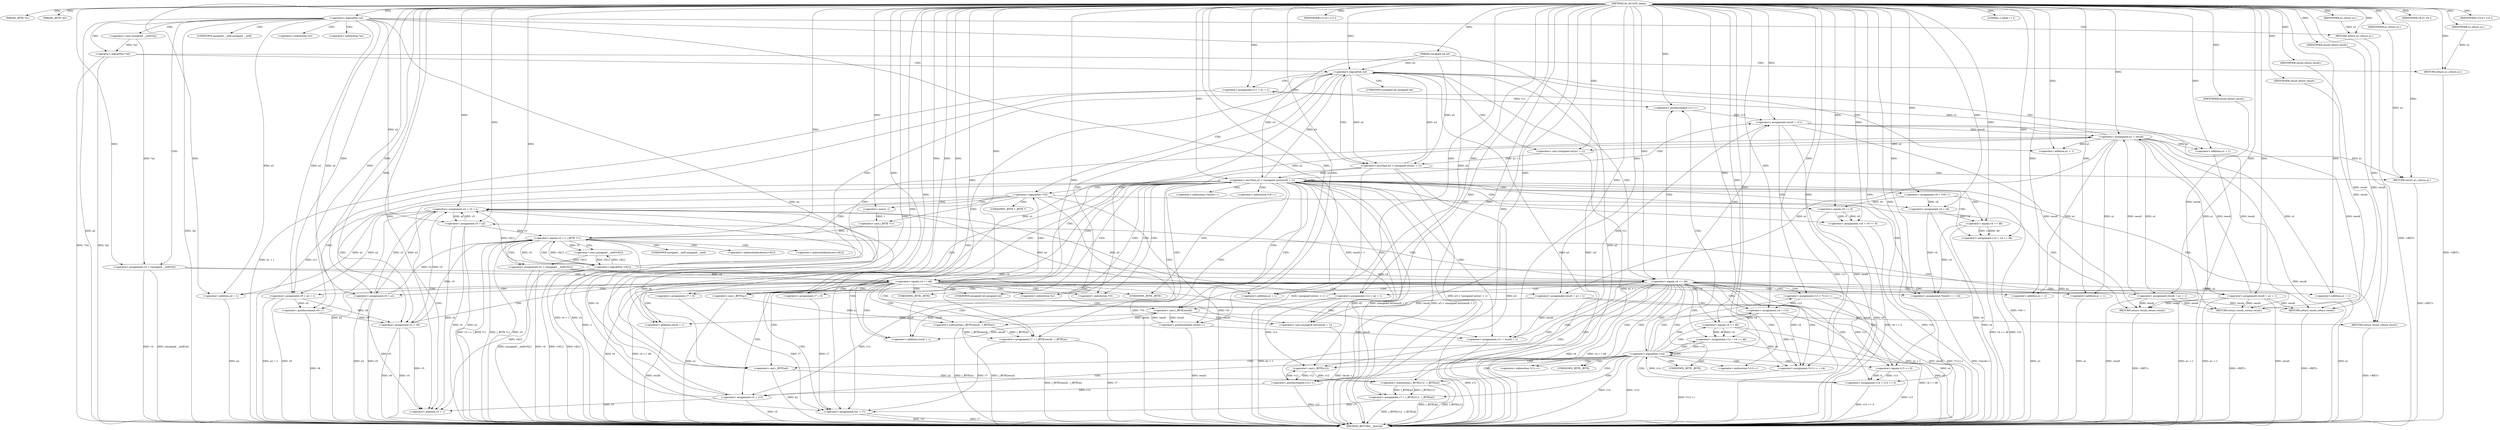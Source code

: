 digraph do_rfc1035_name {  
"1000112" [label = "(METHOD,do_rfc1035_name)" ]
"1000359" [label = "(METHOD_RETURN,__fastcall)" ]
"1000113" [label = "(PARAM,_BYTE *a1)" ]
"1000114" [label = "(PARAM,_BYTE *a2)" ]
"1000115" [label = "(PARAM,unsigned int a3)" ]
"1000129" [label = "(<operator>.logicalNot,!a2)" ]
"1000131" [label = "(RETURN,return a1;,return a1;)" ]
"1000132" [label = "(IDENTIFIER,a1,return a1;)" ]
"1000133" [label = "(<operator>.assignment,v4 = (unsigned __int8)*a2)" ]
"1000135" [label = "(<operator>.cast,(unsigned __int8)*a2)" ]
"1000140" [label = "(<operator>.logicalNot,!*a2)" ]
"1000143" [label = "(RETURN,return a1;,return a1;)" ]
"1000144" [label = "(IDENTIFIER,a1,return a1;)" ]
"1000146" [label = "(<operator>.logicalNot,!a3)" ]
"1000149" [label = "(<operator>.assignment,v11 = a1 + 1)" ]
"1000151" [label = "(<operator>.addition,a1 + 1)" ]
"1000155" [label = "(<operator>.equals,v4 == 46)" ]
"1000159" [label = "(<operator>.assignment,v5 = a2)" ]
"1000162" [label = "(<operator>.assignment,result = a1 + 1)" ]
"1000164" [label = "(<operator>.addition,a1 + 1)" ]
"1000167" [label = "(<operator>.assignment,v7 = 0)" ]
"1000172" [label = "(<operator>.assignment,v12 = a2 + 1)" ]
"1000174" [label = "(<operator>.addition,a2 + 1)" ]
"1000179" [label = "(<operator>.assignment,*v11++ = v4)" ]
"1000181" [label = "(<operator>.postIncrement,v11++)" ]
"1000184" [label = "(<operator>.assignment,v5 = v12)" ]
"1000187" [label = "(<operator>.assignment,v7 = (_BYTE)v12 - (_BYTE)a2)" ]
"1000189" [label = "(<operator>.subtraction,(_BYTE)v12 - (_BYTE)a2)" ]
"1000190" [label = "(<operator>.cast,(_BYTE)v12)" ]
"1000193" [label = "(<operator>.cast,(_BYTE)a2)" ]
"1000196" [label = "(<operator>.assignment,v13 = *v12++)" ]
"1000199" [label = "(<operator>.postIncrement,v12++)" ]
"1000201" [label = "(<operator>.assignment,v4 = v13)" ]
"1000204" [label = "(<operator>.assignment,v14 = v13 == 0)" ]
"1000206" [label = "(<operator>.equals,v13 == 0)" ]
"1000210" [label = "(IDENTIFIER,v13,if ( v13 ))" ]
"1000211" [label = "(<operator>.assignment,v14 = v4 == 46)" ]
"1000213" [label = "(<operator>.equals,v4 == 46)" ]
"1000216" [label = "(<operator>.logicalNot,!v14)" ]
"1000219" [label = "(<operator>.assignment,result = v11)" ]
"1000223" [label = "(<operator>.assignment,*a1 = v7)" ]
"1000228" [label = "(<operator>.logicalNot,!*v5)" ]
"1000231" [label = "(RETURN,return result;,return result;)" ]
"1000232" [label = "(IDENTIFIER,result,return result;)" ]
"1000233" [label = "(<operator>.assignment,a2 = v5 + 1)" ]
"1000235" [label = "(<operator>.addition,v5 + 1)" ]
"1000239" [label = "(<operator>.equals,v5 == (_BYTE *)-1)" ]
"1000241" [label = "(<operator>.cast,(_BYTE *)-1)" ]
"1000243" [label = "(<operator>.minus,-1)" ]
"1000245" [label = "(RETURN,return result;,return result;)" ]
"1000246" [label = "(IDENTIFIER,result,return result;)" ]
"1000247" [label = "(<operator>.assignment,v4 = (unsigned __int8)v5[1])" ]
"1000249" [label = "(<operator>.cast,(unsigned __int8)v5[1])" ]
"1000255" [label = "(<operator>.logicalNot,!v5[1])" ]
"1000259" [label = "(RETURN,return result;,return result;)" ]
"1000260" [label = "(IDENTIFIER,result,return result;)" ]
"1000261" [label = "(<operator>.assignment,a1 = result)" ]
"1000265" [label = "(<operator>.lessThan,a3 < (unsigned int)(a1 + 1))" ]
"1000267" [label = "(<operator>.cast,(unsigned int)(a1 + 1))" ]
"1000269" [label = "(<operator>.addition,a1 + 1)" ]
"1000272" [label = "(RETURN,return a1;,return a1;)" ]
"1000273" [label = "(IDENTIFIER,a1,return a1;)" ]
"1000275" [label = "(<operator>.equals,v4 == 46)" ]
"1000279" [label = "(<operator>.assignment,v5 = a2)" ]
"1000282" [label = "(<operator>.assignment,result = a1 + 1)" ]
"1000284" [label = "(<operator>.addition,a1 + 1)" ]
"1000287" [label = "(<operator>.assignment,v7 = 0)" ]
"1000291" [label = "(<operator>.assignment,v8 = a2 + 1)" ]
"1000293" [label = "(<operator>.addition,a2 + 1)" ]
"1000296" [label = "(<operator>.assignment,result = a1 + 1)" ]
"1000298" [label = "(<operator>.addition,a1 + 1)" ]
"1000302" [label = "(LITERAL,1,while ( 1 ))" ]
"1000304" [label = "(<operator>.assignment,v11 = result + 1)" ]
"1000306" [label = "(<operator>.addition,result + 1)" ]
"1000309" [label = "(<operator>.assignment,v5 = v8)" ]
"1000312" [label = "(<operator>.assignment,v7 = (_BYTE)result - (_BYTE)a1)" ]
"1000314" [label = "(<operator>.subtraction,(_BYTE)result - (_BYTE)a1)" ]
"1000315" [label = "(<operator>.cast,(_BYTE)result)" ]
"1000318" [label = "(<operator>.cast,(_BYTE)a1)" ]
"1000322" [label = "(<operator>.lessThan,a3 < (unsigned int)(result + 1))" ]
"1000324" [label = "(<operator>.cast,(unsigned int)(result + 1))" ]
"1000326" [label = "(<operator>.addition,result + 1)" ]
"1000329" [label = "(RETURN,return result;,return result;)" ]
"1000330" [label = "(IDENTIFIER,result,return result;)" ]
"1000331" [label = "(<operator>.assignment,*result++ = v4)" ]
"1000333" [label = "(<operator>.postIncrement,result++)" ]
"1000336" [label = "(<operator>.assignment,v9 = *v8++)" ]
"1000339" [label = "(<operator>.postIncrement,v8++)" ]
"1000341" [label = "(<operator>.assignment,v4 = v9)" ]
"1000344" [label = "(<operator>.assignment,v10 = v9 == 0)" ]
"1000346" [label = "(<operator>.equals,v9 == 0)" ]
"1000350" [label = "(IDENTIFIER,v9,if ( v9 ))" ]
"1000351" [label = "(<operator>.assignment,v10 = v4 == 46)" ]
"1000353" [label = "(<operator>.equals,v4 == 46)" ]
"1000357" [label = "(IDENTIFIER,v10,if ( v10 ))" ]
"1000136" [label = "(UNKNOWN,unsigned __int8,unsigned __int8)" ]
"1000137" [label = "(<operator>.indirection,*a2)" ]
"1000141" [label = "(<operator>.indirection,*a2)" ]
"1000180" [label = "(<operator>.indirection,*v11++)" ]
"1000191" [label = "(UNKNOWN,_BYTE,_BYTE)" ]
"1000194" [label = "(UNKNOWN,_BYTE,_BYTE)" ]
"1000198" [label = "(<operator>.indirection,*v12++)" ]
"1000224" [label = "(<operator>.indirection,*a1)" ]
"1000229" [label = "(<operator>.indirection,*v5)" ]
"1000242" [label = "(UNKNOWN,_BYTE *,_BYTE *)" ]
"1000250" [label = "(UNKNOWN,unsigned __int8,unsigned __int8)" ]
"1000251" [label = "(<operator>.indirectIndexAccess,v5[1])" ]
"1000256" [label = "(<operator>.indirectIndexAccess,v5[1])" ]
"1000268" [label = "(UNKNOWN,unsigned int,unsigned int)" ]
"1000316" [label = "(UNKNOWN,_BYTE,_BYTE)" ]
"1000319" [label = "(UNKNOWN,_BYTE,_BYTE)" ]
"1000325" [label = "(UNKNOWN,unsigned int,unsigned int)" ]
"1000332" [label = "(<operator>.indirection,*result++)" ]
"1000338" [label = "(<operator>.indirection,*v8++)" ]
  "1000259" -> "1000359"  [ label = "DDG: <RET>"] 
  "1000131" -> "1000359"  [ label = "DDG: <RET>"] 
  "1000231" -> "1000359"  [ label = "DDG: <RET>"] 
  "1000329" -> "1000359"  [ label = "DDG: <RET>"] 
  "1000143" -> "1000359"  [ label = "DDG: <RET>"] 
  "1000213" -> "1000359"  [ label = "DDG: v4"] 
  "1000314" -> "1000359"  [ label = "DDG: (_BYTE)result"] 
  "1000326" -> "1000359"  [ label = "DDG: result"] 
  "1000293" -> "1000359"  [ label = "DDG: a2"] 
  "1000162" -> "1000359"  [ label = "DDG: a1 + 1"] 
  "1000241" -> "1000359"  [ label = "DDG: -1"] 
  "1000159" -> "1000359"  [ label = "DDG: a2"] 
  "1000265" -> "1000359"  [ label = "DDG: (unsigned int)(a1 + 1)"] 
  "1000341" -> "1000359"  [ label = "DDG: v4"] 
  "1000199" -> "1000359"  [ label = "DDG: v12"] 
  "1000322" -> "1000359"  [ label = "DDG: a3 < (unsigned int)(result + 1)"] 
  "1000162" -> "1000359"  [ label = "DDG: result"] 
  "1000351" -> "1000359"  [ label = "DDG: v10"] 
  "1000187" -> "1000359"  [ label = "DDG: (_BYTE)v12 - (_BYTE)a2"] 
  "1000239" -> "1000359"  [ label = "DDG: v5 == (_BYTE *)-1"] 
  "1000351" -> "1000359"  [ label = "DDG: v4 == 46"] 
  "1000172" -> "1000359"  [ label = "DDG: a2 + 1"] 
  "1000267" -> "1000359"  [ label = "DDG: a1 + 1"] 
  "1000265" -> "1000359"  [ label = "DDG: a3 < (unsigned int)(a1 + 1)"] 
  "1000211" -> "1000359"  [ label = "DDG: v4 == 46"] 
  "1000333" -> "1000359"  [ label = "DDG: result"] 
  "1000322" -> "1000359"  [ label = "DDG: a3"] 
  "1000312" -> "1000359"  [ label = "DDG: v7"] 
  "1000216" -> "1000359"  [ label = "DDG: v14"] 
  "1000228" -> "1000359"  [ label = "DDG: *v5"] 
  "1000219" -> "1000359"  [ label = "DDG: v11"] 
  "1000151" -> "1000359"  [ label = "DDG: a1"] 
  "1000233" -> "1000359"  [ label = "DDG: a2"] 
  "1000255" -> "1000359"  [ label = "DDG: v5[1]"] 
  "1000133" -> "1000359"  [ label = "DDG: v4"] 
  "1000296" -> "1000359"  [ label = "DDG: a1 + 1"] 
  "1000129" -> "1000359"  [ label = "DDG: a2"] 
  "1000318" -> "1000359"  [ label = "DDG: a1"] 
  "1000282" -> "1000359"  [ label = "DDG: result"] 
  "1000219" -> "1000359"  [ label = "DDG: result"] 
  "1000269" -> "1000359"  [ label = "DDG: a1"] 
  "1000265" -> "1000359"  [ label = "DDG: a3"] 
  "1000223" -> "1000359"  [ label = "DDG: v7"] 
  "1000239" -> "1000359"  [ label = "DDG: (_BYTE *)-1"] 
  "1000291" -> "1000359"  [ label = "DDG: v8"] 
  "1000223" -> "1000359"  [ label = "DDG: *a1"] 
  "1000149" -> "1000359"  [ label = "DDG: v11"] 
  "1000179" -> "1000359"  [ label = "DDG: *v11++"] 
  "1000344" -> "1000359"  [ label = "DDG: v10"] 
  "1000309" -> "1000359"  [ label = "DDG: v5"] 
  "1000146" -> "1000359"  [ label = "DDG: a3"] 
  "1000155" -> "1000359"  [ label = "DDG: v4 == 46"] 
  "1000189" -> "1000359"  [ label = "DDG: (_BYTE)v12"] 
  "1000115" -> "1000359"  [ label = "DDG: a3"] 
  "1000261" -> "1000359"  [ label = "DDG: result"] 
  "1000344" -> "1000359"  [ label = "DDG: v9 == 0"] 
  "1000291" -> "1000359"  [ label = "DDG: a2 + 1"] 
  "1000255" -> "1000359"  [ label = "DDG: !v5[1]"] 
  "1000184" -> "1000359"  [ label = "DDG: v5"] 
  "1000206" -> "1000359"  [ label = "DDG: v13"] 
  "1000189" -> "1000359"  [ label = "DDG: (_BYTE)a2"] 
  "1000312" -> "1000359"  [ label = "DDG: (_BYTE)result - (_BYTE)a1"] 
  "1000275" -> "1000359"  [ label = "DDG: v4 == 46"] 
  "1000247" -> "1000359"  [ label = "DDG: (unsigned __int8)v5[1]"] 
  "1000247" -> "1000359"  [ label = "DDG: v4"] 
  "1000309" -> "1000359"  [ label = "DDG: v8"] 
  "1000196" -> "1000359"  [ label = "DDG: *v12++"] 
  "1000331" -> "1000359"  [ label = "DDG: *result++"] 
  "1000279" -> "1000359"  [ label = "DDG: a2"] 
  "1000133" -> "1000359"  [ label = "DDG: (unsigned __int8)*a2"] 
  "1000140" -> "1000359"  [ label = "DDG: *a2"] 
  "1000279" -> "1000359"  [ label = "DDG: v5"] 
  "1000155" -> "1000359"  [ label = "DDG: v4"] 
  "1000204" -> "1000359"  [ label = "DDG: v13 == 0"] 
  "1000228" -> "1000359"  [ label = "DDG: !*v5"] 
  "1000298" -> "1000359"  [ label = "DDG: a1"] 
  "1000353" -> "1000359"  [ label = "DDG: v4"] 
  "1000346" -> "1000359"  [ label = "DDG: v9"] 
  "1000140" -> "1000359"  [ label = "DDG: !*a2"] 
  "1000216" -> "1000359"  [ label = "DDG: !v14"] 
  "1000304" -> "1000359"  [ label = "DDG: v11"] 
  "1000129" -> "1000359"  [ label = "DDG: !a2"] 
  "1000282" -> "1000359"  [ label = "DDG: a1 + 1"] 
  "1000159" -> "1000359"  [ label = "DDG: v5"] 
  "1000339" -> "1000359"  [ label = "DDG: v8"] 
  "1000193" -> "1000359"  [ label = "DDG: a2"] 
  "1000314" -> "1000359"  [ label = "DDG: (_BYTE)a1"] 
  "1000324" -> "1000359"  [ label = "DDG: result + 1"] 
  "1000275" -> "1000359"  [ label = "DDG: v4"] 
  "1000201" -> "1000359"  [ label = "DDG: v4"] 
  "1000296" -> "1000359"  [ label = "DDG: result"] 
  "1000146" -> "1000359"  [ label = "DDG: !a3"] 
  "1000239" -> "1000359"  [ label = "DDG: v5"] 
  "1000322" -> "1000359"  [ label = "DDG: (unsigned int)(result + 1)"] 
  "1000336" -> "1000359"  [ label = "DDG: *v8++"] 
  "1000164" -> "1000359"  [ label = "DDG: a1"] 
  "1000149" -> "1000359"  [ label = "DDG: a1 + 1"] 
  "1000233" -> "1000359"  [ label = "DDG: v5 + 1"] 
  "1000284" -> "1000359"  [ label = "DDG: a1"] 
  "1000272" -> "1000359"  [ label = "DDG: <RET>"] 
  "1000245" -> "1000359"  [ label = "DDG: <RET>"] 
  "1000112" -> "1000113"  [ label = "DDG: "] 
  "1000112" -> "1000114"  [ label = "DDG: "] 
  "1000112" -> "1000115"  [ label = "DDG: "] 
  "1000112" -> "1000129"  [ label = "DDG: "] 
  "1000132" -> "1000131"  [ label = "DDG: a1"] 
  "1000112" -> "1000131"  [ label = "DDG: "] 
  "1000112" -> "1000132"  [ label = "DDG: "] 
  "1000135" -> "1000133"  [ label = "DDG: *a2"] 
  "1000112" -> "1000133"  [ label = "DDG: "] 
  "1000135" -> "1000140"  [ label = "DDG: *a2"] 
  "1000144" -> "1000143"  [ label = "DDG: a1"] 
  "1000112" -> "1000143"  [ label = "DDG: "] 
  "1000112" -> "1000144"  [ label = "DDG: "] 
  "1000322" -> "1000146"  [ label = "DDG: a3"] 
  "1000265" -> "1000146"  [ label = "DDG: a3"] 
  "1000115" -> "1000146"  [ label = "DDG: a3"] 
  "1000112" -> "1000146"  [ label = "DDG: "] 
  "1000261" -> "1000149"  [ label = "DDG: a1"] 
  "1000112" -> "1000149"  [ label = "DDG: "] 
  "1000261" -> "1000151"  [ label = "DDG: a1"] 
  "1000112" -> "1000151"  [ label = "DDG: "] 
  "1000133" -> "1000155"  [ label = "DDG: v4"] 
  "1000247" -> "1000155"  [ label = "DDG: v4"] 
  "1000112" -> "1000155"  [ label = "DDG: "] 
  "1000233" -> "1000159"  [ label = "DDG: a2"] 
  "1000129" -> "1000159"  [ label = "DDG: a2"] 
  "1000112" -> "1000159"  [ label = "DDG: "] 
  "1000112" -> "1000162"  [ label = "DDG: "] 
  "1000261" -> "1000162"  [ label = "DDG: a1"] 
  "1000112" -> "1000164"  [ label = "DDG: "] 
  "1000261" -> "1000164"  [ label = "DDG: a1"] 
  "1000112" -> "1000167"  [ label = "DDG: "] 
  "1000233" -> "1000172"  [ label = "DDG: a2"] 
  "1000129" -> "1000172"  [ label = "DDG: a2"] 
  "1000112" -> "1000172"  [ label = "DDG: "] 
  "1000233" -> "1000174"  [ label = "DDG: a2"] 
  "1000129" -> "1000174"  [ label = "DDG: a2"] 
  "1000112" -> "1000174"  [ label = "DDG: "] 
  "1000213" -> "1000179"  [ label = "DDG: v4"] 
  "1000155" -> "1000179"  [ label = "DDG: v4"] 
  "1000201" -> "1000179"  [ label = "DDG: v4"] 
  "1000112" -> "1000179"  [ label = "DDG: "] 
  "1000149" -> "1000181"  [ label = "DDG: v11"] 
  "1000112" -> "1000181"  [ label = "DDG: "] 
  "1000199" -> "1000184"  [ label = "DDG: v12"] 
  "1000172" -> "1000184"  [ label = "DDG: v12"] 
  "1000112" -> "1000184"  [ label = "DDG: "] 
  "1000189" -> "1000187"  [ label = "DDG: (_BYTE)v12"] 
  "1000189" -> "1000187"  [ label = "DDG: (_BYTE)a2"] 
  "1000112" -> "1000187"  [ label = "DDG: "] 
  "1000190" -> "1000189"  [ label = "DDG: v12"] 
  "1000112" -> "1000190"  [ label = "DDG: "] 
  "1000199" -> "1000190"  [ label = "DDG: v12"] 
  "1000172" -> "1000190"  [ label = "DDG: v12"] 
  "1000193" -> "1000189"  [ label = "DDG: a2"] 
  "1000112" -> "1000193"  [ label = "DDG: "] 
  "1000233" -> "1000193"  [ label = "DDG: a2"] 
  "1000129" -> "1000193"  [ label = "DDG: a2"] 
  "1000112" -> "1000196"  [ label = "DDG: "] 
  "1000190" -> "1000199"  [ label = "DDG: v12"] 
  "1000112" -> "1000199"  [ label = "DDG: "] 
  "1000196" -> "1000201"  [ label = "DDG: v13"] 
  "1000112" -> "1000201"  [ label = "DDG: "] 
  "1000206" -> "1000204"  [ label = "DDG: v13"] 
  "1000206" -> "1000204"  [ label = "DDG: 0"] 
  "1000112" -> "1000204"  [ label = "DDG: "] 
  "1000112" -> "1000206"  [ label = "DDG: "] 
  "1000196" -> "1000206"  [ label = "DDG: v13"] 
  "1000112" -> "1000210"  [ label = "DDG: "] 
  "1000213" -> "1000211"  [ label = "DDG: v4"] 
  "1000213" -> "1000211"  [ label = "DDG: 46"] 
  "1000112" -> "1000211"  [ label = "DDG: "] 
  "1000201" -> "1000213"  [ label = "DDG: v4"] 
  "1000112" -> "1000213"  [ label = "DDG: "] 
  "1000211" -> "1000216"  [ label = "DDG: v14"] 
  "1000204" -> "1000216"  [ label = "DDG: v14"] 
  "1000112" -> "1000216"  [ label = "DDG: "] 
  "1000181" -> "1000219"  [ label = "DDG: v11"] 
  "1000304" -> "1000219"  [ label = "DDG: v11"] 
  "1000112" -> "1000219"  [ label = "DDG: "] 
  "1000312" -> "1000223"  [ label = "DDG: v7"] 
  "1000287" -> "1000223"  [ label = "DDG: v7"] 
  "1000187" -> "1000223"  [ label = "DDG: v7"] 
  "1000167" -> "1000223"  [ label = "DDG: v7"] 
  "1000112" -> "1000223"  [ label = "DDG: "] 
  "1000232" -> "1000231"  [ label = "DDG: result"] 
  "1000162" -> "1000231"  [ label = "DDG: result"] 
  "1000282" -> "1000231"  [ label = "DDG: result"] 
  "1000219" -> "1000231"  [ label = "DDG: result"] 
  "1000112" -> "1000232"  [ label = "DDG: "] 
  "1000255" -> "1000233"  [ label = "DDG: v5[1]"] 
  "1000309" -> "1000233"  [ label = "DDG: v5"] 
  "1000184" -> "1000233"  [ label = "DDG: v5"] 
  "1000279" -> "1000233"  [ label = "DDG: v5"] 
  "1000159" -> "1000233"  [ label = "DDG: v5"] 
  "1000112" -> "1000233"  [ label = "DDG: "] 
  "1000255" -> "1000235"  [ label = "DDG: v5[1]"] 
  "1000309" -> "1000235"  [ label = "DDG: v5"] 
  "1000184" -> "1000235"  [ label = "DDG: v5"] 
  "1000279" -> "1000235"  [ label = "DDG: v5"] 
  "1000159" -> "1000235"  [ label = "DDG: v5"] 
  "1000112" -> "1000235"  [ label = "DDG: "] 
  "1000255" -> "1000239"  [ label = "DDG: v5[1]"] 
  "1000112" -> "1000239"  [ label = "DDG: "] 
  "1000309" -> "1000239"  [ label = "DDG: v5"] 
  "1000184" -> "1000239"  [ label = "DDG: v5"] 
  "1000279" -> "1000239"  [ label = "DDG: v5"] 
  "1000159" -> "1000239"  [ label = "DDG: v5"] 
  "1000241" -> "1000239"  [ label = "DDG: -1"] 
  "1000243" -> "1000241"  [ label = "DDG: 1"] 
  "1000112" -> "1000243"  [ label = "DDG: "] 
  "1000246" -> "1000245"  [ label = "DDG: result"] 
  "1000162" -> "1000245"  [ label = "DDG: result"] 
  "1000282" -> "1000245"  [ label = "DDG: result"] 
  "1000219" -> "1000245"  [ label = "DDG: result"] 
  "1000112" -> "1000246"  [ label = "DDG: "] 
  "1000249" -> "1000247"  [ label = "DDG: v5[1]"] 
  "1000112" -> "1000247"  [ label = "DDG: "] 
  "1000255" -> "1000249"  [ label = "DDG: v5[1]"] 
  "1000239" -> "1000249"  [ label = "DDG: v5"] 
  "1000239" -> "1000255"  [ label = "DDG: v5"] 
  "1000249" -> "1000255"  [ label = "DDG: v5[1]"] 
  "1000260" -> "1000259"  [ label = "DDG: result"] 
  "1000162" -> "1000259"  [ label = "DDG: result"] 
  "1000282" -> "1000259"  [ label = "DDG: result"] 
  "1000219" -> "1000259"  [ label = "DDG: result"] 
  "1000112" -> "1000260"  [ label = "DDG: "] 
  "1000162" -> "1000261"  [ label = "DDG: result"] 
  "1000282" -> "1000261"  [ label = "DDG: result"] 
  "1000219" -> "1000261"  [ label = "DDG: result"] 
  "1000112" -> "1000261"  [ label = "DDG: "] 
  "1000146" -> "1000265"  [ label = "DDG: a3"] 
  "1000115" -> "1000265"  [ label = "DDG: a3"] 
  "1000112" -> "1000265"  [ label = "DDG: "] 
  "1000267" -> "1000265"  [ label = "DDG: a1 + 1"] 
  "1000261" -> "1000267"  [ label = "DDG: a1"] 
  "1000112" -> "1000267"  [ label = "DDG: "] 
  "1000261" -> "1000269"  [ label = "DDG: a1"] 
  "1000112" -> "1000269"  [ label = "DDG: "] 
  "1000273" -> "1000272"  [ label = "DDG: a1"] 
  "1000261" -> "1000272"  [ label = "DDG: a1"] 
  "1000112" -> "1000272"  [ label = "DDG: "] 
  "1000112" -> "1000273"  [ label = "DDG: "] 
  "1000133" -> "1000275"  [ label = "DDG: v4"] 
  "1000247" -> "1000275"  [ label = "DDG: v4"] 
  "1000112" -> "1000275"  [ label = "DDG: "] 
  "1000233" -> "1000279"  [ label = "DDG: a2"] 
  "1000129" -> "1000279"  [ label = "DDG: a2"] 
  "1000112" -> "1000279"  [ label = "DDG: "] 
  "1000112" -> "1000282"  [ label = "DDG: "] 
  "1000261" -> "1000282"  [ label = "DDG: a1"] 
  "1000112" -> "1000284"  [ label = "DDG: "] 
  "1000261" -> "1000284"  [ label = "DDG: a1"] 
  "1000112" -> "1000287"  [ label = "DDG: "] 
  "1000233" -> "1000291"  [ label = "DDG: a2"] 
  "1000129" -> "1000291"  [ label = "DDG: a2"] 
  "1000112" -> "1000291"  [ label = "DDG: "] 
  "1000233" -> "1000293"  [ label = "DDG: a2"] 
  "1000129" -> "1000293"  [ label = "DDG: a2"] 
  "1000112" -> "1000293"  [ label = "DDG: "] 
  "1000112" -> "1000296"  [ label = "DDG: "] 
  "1000261" -> "1000296"  [ label = "DDG: a1"] 
  "1000112" -> "1000298"  [ label = "DDG: "] 
  "1000261" -> "1000298"  [ label = "DDG: a1"] 
  "1000112" -> "1000302"  [ label = "DDG: "] 
  "1000333" -> "1000304"  [ label = "DDG: result"] 
  "1000296" -> "1000304"  [ label = "DDG: result"] 
  "1000112" -> "1000304"  [ label = "DDG: "] 
  "1000333" -> "1000306"  [ label = "DDG: result"] 
  "1000296" -> "1000306"  [ label = "DDG: result"] 
  "1000112" -> "1000306"  [ label = "DDG: "] 
  "1000291" -> "1000309"  [ label = "DDG: v8"] 
  "1000339" -> "1000309"  [ label = "DDG: v8"] 
  "1000112" -> "1000309"  [ label = "DDG: "] 
  "1000314" -> "1000312"  [ label = "DDG: (_BYTE)result"] 
  "1000314" -> "1000312"  [ label = "DDG: (_BYTE)a1"] 
  "1000112" -> "1000312"  [ label = "DDG: "] 
  "1000315" -> "1000314"  [ label = "DDG: result"] 
  "1000112" -> "1000315"  [ label = "DDG: "] 
  "1000333" -> "1000315"  [ label = "DDG: result"] 
  "1000296" -> "1000315"  [ label = "DDG: result"] 
  "1000318" -> "1000314"  [ label = "DDG: a1"] 
  "1000112" -> "1000318"  [ label = "DDG: "] 
  "1000261" -> "1000318"  [ label = "DDG: a1"] 
  "1000265" -> "1000322"  [ label = "DDG: a3"] 
  "1000115" -> "1000322"  [ label = "DDG: a3"] 
  "1000112" -> "1000322"  [ label = "DDG: "] 
  "1000324" -> "1000322"  [ label = "DDG: result + 1"] 
  "1000315" -> "1000324"  [ label = "DDG: result"] 
  "1000112" -> "1000324"  [ label = "DDG: "] 
  "1000315" -> "1000326"  [ label = "DDG: result"] 
  "1000112" -> "1000326"  [ label = "DDG: "] 
  "1000330" -> "1000329"  [ label = "DDG: result"] 
  "1000315" -> "1000329"  [ label = "DDG: result"] 
  "1000112" -> "1000329"  [ label = "DDG: "] 
  "1000112" -> "1000330"  [ label = "DDG: "] 
  "1000341" -> "1000331"  [ label = "DDG: v4"] 
  "1000353" -> "1000331"  [ label = "DDG: v4"] 
  "1000275" -> "1000331"  [ label = "DDG: v4"] 
  "1000112" -> "1000331"  [ label = "DDG: "] 
  "1000112" -> "1000333"  [ label = "DDG: "] 
  "1000315" -> "1000333"  [ label = "DDG: result"] 
  "1000112" -> "1000336"  [ label = "DDG: "] 
  "1000112" -> "1000339"  [ label = "DDG: "] 
  "1000291" -> "1000339"  [ label = "DDG: v8"] 
  "1000336" -> "1000341"  [ label = "DDG: v9"] 
  "1000112" -> "1000341"  [ label = "DDG: "] 
  "1000346" -> "1000344"  [ label = "DDG: v9"] 
  "1000346" -> "1000344"  [ label = "DDG: 0"] 
  "1000112" -> "1000344"  [ label = "DDG: "] 
  "1000112" -> "1000346"  [ label = "DDG: "] 
  "1000336" -> "1000346"  [ label = "DDG: v9"] 
  "1000112" -> "1000350"  [ label = "DDG: "] 
  "1000353" -> "1000351"  [ label = "DDG: v4"] 
  "1000353" -> "1000351"  [ label = "DDG: 46"] 
  "1000112" -> "1000351"  [ label = "DDG: "] 
  "1000341" -> "1000353"  [ label = "DDG: v4"] 
  "1000112" -> "1000353"  [ label = "DDG: "] 
  "1000112" -> "1000357"  [ label = "DDG: "] 
  "1000129" -> "1000141"  [ label = "CDG: "] 
  "1000129" -> "1000140"  [ label = "CDG: "] 
  "1000129" -> "1000137"  [ label = "CDG: "] 
  "1000129" -> "1000136"  [ label = "CDG: "] 
  "1000129" -> "1000135"  [ label = "CDG: "] 
  "1000129" -> "1000133"  [ label = "CDG: "] 
  "1000129" -> "1000131"  [ label = "CDG: "] 
  "1000140" -> "1000143"  [ label = "CDG: "] 
  "1000140" -> "1000146"  [ label = "CDG: "] 
  "1000146" -> "1000155"  [ label = "CDG: "] 
  "1000146" -> "1000151"  [ label = "CDG: "] 
  "1000146" -> "1000149"  [ label = "CDG: "] 
  "1000146" -> "1000224"  [ label = "CDG: "] 
  "1000146" -> "1000223"  [ label = "CDG: "] 
  "1000146" -> "1000229"  [ label = "CDG: "] 
  "1000146" -> "1000228"  [ label = "CDG: "] 
  "1000146" -> "1000269"  [ label = "CDG: "] 
  "1000146" -> "1000268"  [ label = "CDG: "] 
  "1000146" -> "1000267"  [ label = "CDG: "] 
  "1000146" -> "1000265"  [ label = "CDG: "] 
  "1000155" -> "1000159"  [ label = "CDG: "] 
  "1000155" -> "1000174"  [ label = "CDG: "] 
  "1000155" -> "1000172"  [ label = "CDG: "] 
  "1000155" -> "1000167"  [ label = "CDG: "] 
  "1000155" -> "1000164"  [ label = "CDG: "] 
  "1000155" -> "1000162"  [ label = "CDG: "] 
  "1000155" -> "1000191"  [ label = "CDG: "] 
  "1000155" -> "1000190"  [ label = "CDG: "] 
  "1000155" -> "1000189"  [ label = "CDG: "] 
  "1000155" -> "1000187"  [ label = "CDG: "] 
  "1000155" -> "1000184"  [ label = "CDG: "] 
  "1000155" -> "1000181"  [ label = "CDG: "] 
  "1000155" -> "1000180"  [ label = "CDG: "] 
  "1000155" -> "1000179"  [ label = "CDG: "] 
  "1000155" -> "1000206"  [ label = "CDG: "] 
  "1000155" -> "1000204"  [ label = "CDG: "] 
  "1000155" -> "1000201"  [ label = "CDG: "] 
  "1000155" -> "1000199"  [ label = "CDG: "] 
  "1000155" -> "1000198"  [ label = "CDG: "] 
  "1000155" -> "1000196"  [ label = "CDG: "] 
  "1000155" -> "1000194"  [ label = "CDG: "] 
  "1000155" -> "1000193"  [ label = "CDG: "] 
  "1000155" -> "1000219"  [ label = "CDG: "] 
  "1000155" -> "1000216"  [ label = "CDG: "] 
  "1000155" -> "1000213"  [ label = "CDG: "] 
  "1000155" -> "1000211"  [ label = "CDG: "] 
  "1000216" -> "1000191"  [ label = "CDG: "] 
  "1000216" -> "1000190"  [ label = "CDG: "] 
  "1000216" -> "1000189"  [ label = "CDG: "] 
  "1000216" -> "1000187"  [ label = "CDG: "] 
  "1000216" -> "1000184"  [ label = "CDG: "] 
  "1000216" -> "1000181"  [ label = "CDG: "] 
  "1000216" -> "1000180"  [ label = "CDG: "] 
  "1000216" -> "1000179"  [ label = "CDG: "] 
  "1000216" -> "1000206"  [ label = "CDG: "] 
  "1000216" -> "1000204"  [ label = "CDG: "] 
  "1000216" -> "1000201"  [ label = "CDG: "] 
  "1000216" -> "1000199"  [ label = "CDG: "] 
  "1000216" -> "1000198"  [ label = "CDG: "] 
  "1000216" -> "1000196"  [ label = "CDG: "] 
  "1000216" -> "1000194"  [ label = "CDG: "] 
  "1000216" -> "1000193"  [ label = "CDG: "] 
  "1000216" -> "1000216"  [ label = "CDG: "] 
  "1000216" -> "1000213"  [ label = "CDG: "] 
  "1000216" -> "1000211"  [ label = "CDG: "] 
  "1000228" -> "1000239"  [ label = "CDG: "] 
  "1000228" -> "1000235"  [ label = "CDG: "] 
  "1000228" -> "1000233"  [ label = "CDG: "] 
  "1000228" -> "1000231"  [ label = "CDG: "] 
  "1000228" -> "1000243"  [ label = "CDG: "] 
  "1000228" -> "1000242"  [ label = "CDG: "] 
  "1000228" -> "1000241"  [ label = "CDG: "] 
  "1000239" -> "1000256"  [ label = "CDG: "] 
  "1000239" -> "1000255"  [ label = "CDG: "] 
  "1000239" -> "1000251"  [ label = "CDG: "] 
  "1000239" -> "1000250"  [ label = "CDG: "] 
  "1000239" -> "1000249"  [ label = "CDG: "] 
  "1000239" -> "1000247"  [ label = "CDG: "] 
  "1000239" -> "1000245"  [ label = "CDG: "] 
  "1000255" -> "1000146"  [ label = "CDG: "] 
  "1000255" -> "1000261"  [ label = "CDG: "] 
  "1000255" -> "1000259"  [ label = "CDG: "] 
  "1000265" -> "1000272"  [ label = "CDG: "] 
  "1000265" -> "1000275"  [ label = "CDG: "] 
  "1000275" -> "1000224"  [ label = "CDG: "] 
  "1000275" -> "1000223"  [ label = "CDG: "] 
  "1000275" -> "1000229"  [ label = "CDG: "] 
  "1000275" -> "1000228"  [ label = "CDG: "] 
  "1000275" -> "1000287"  [ label = "CDG: "] 
  "1000275" -> "1000284"  [ label = "CDG: "] 
  "1000275" -> "1000282"  [ label = "CDG: "] 
  "1000275" -> "1000279"  [ label = "CDG: "] 
  "1000275" -> "1000298"  [ label = "CDG: "] 
  "1000275" -> "1000296"  [ label = "CDG: "] 
  "1000275" -> "1000293"  [ label = "CDG: "] 
  "1000275" -> "1000291"  [ label = "CDG: "] 
  "1000275" -> "1000304"  [ label = "CDG: "] 
  "1000275" -> "1000319"  [ label = "CDG: "] 
  "1000275" -> "1000318"  [ label = "CDG: "] 
  "1000275" -> "1000316"  [ label = "CDG: "] 
  "1000275" -> "1000315"  [ label = "CDG: "] 
  "1000275" -> "1000314"  [ label = "CDG: "] 
  "1000275" -> "1000312"  [ label = "CDG: "] 
  "1000275" -> "1000309"  [ label = "CDG: "] 
  "1000275" -> "1000306"  [ label = "CDG: "] 
  "1000275" -> "1000326"  [ label = "CDG: "] 
  "1000275" -> "1000325"  [ label = "CDG: "] 
  "1000275" -> "1000324"  [ label = "CDG: "] 
  "1000275" -> "1000322"  [ label = "CDG: "] 
  "1000322" -> "1000336"  [ label = "CDG: "] 
  "1000322" -> "1000333"  [ label = "CDG: "] 
  "1000322" -> "1000332"  [ label = "CDG: "] 
  "1000322" -> "1000331"  [ label = "CDG: "] 
  "1000322" -> "1000329"  [ label = "CDG: "] 
  "1000322" -> "1000346"  [ label = "CDG: "] 
  "1000322" -> "1000344"  [ label = "CDG: "] 
  "1000322" -> "1000341"  [ label = "CDG: "] 
  "1000322" -> "1000339"  [ label = "CDG: "] 
  "1000322" -> "1000338"  [ label = "CDG: "] 
  "1000322" -> "1000351"  [ label = "CDG: "] 
  "1000322" -> "1000353"  [ label = "CDG: "] 
  "1000322" -> "1000224"  [ label = "CDG: "] 
  "1000322" -> "1000223"  [ label = "CDG: "] 
  "1000322" -> "1000219"  [ label = "CDG: "] 
  "1000322" -> "1000229"  [ label = "CDG: "] 
  "1000322" -> "1000228"  [ label = "CDG: "] 
  "1000322" -> "1000304"  [ label = "CDG: "] 
  "1000322" -> "1000319"  [ label = "CDG: "] 
  "1000322" -> "1000318"  [ label = "CDG: "] 
  "1000322" -> "1000316"  [ label = "CDG: "] 
  "1000322" -> "1000315"  [ label = "CDG: "] 
  "1000322" -> "1000314"  [ label = "CDG: "] 
  "1000322" -> "1000312"  [ label = "CDG: "] 
  "1000322" -> "1000309"  [ label = "CDG: "] 
  "1000322" -> "1000306"  [ label = "CDG: "] 
  "1000322" -> "1000326"  [ label = "CDG: "] 
  "1000322" -> "1000325"  [ label = "CDG: "] 
  "1000322" -> "1000324"  [ label = "CDG: "] 
  "1000322" -> "1000322"  [ label = "CDG: "] 
}

